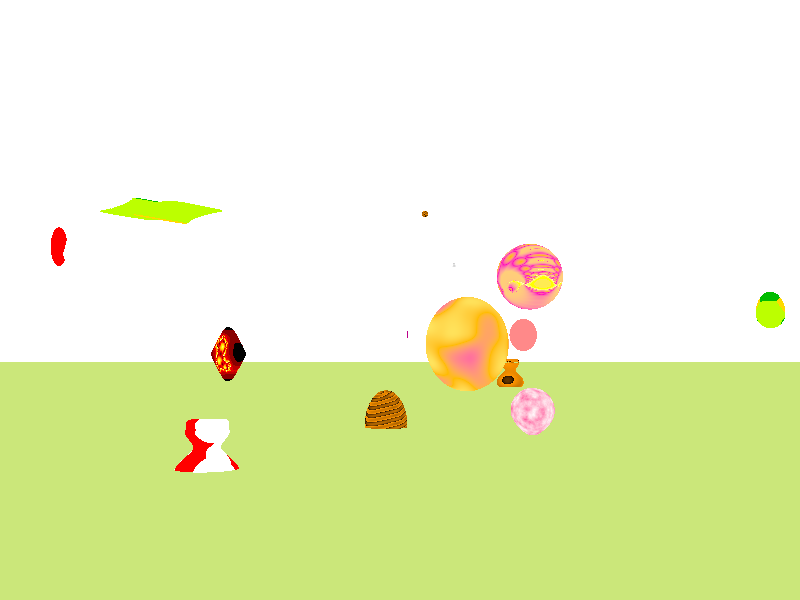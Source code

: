 
//Render With the Following: povray randomPictures.pov +Q11 +A0.0 +R9 +J1.0 +OnameOfFile

global_settings{ assumed_gamma 1.0 }
#default{ finish{ ambient 0.1 diffuse 0.9 }}

#include "colors.inc"
#include "textures.inc"
#include "stones.inc"
#include "stones2.inc"
// camera ----------------------------------------------------
#declare Cam0 =camera {angle 48
                       location  <4.0 , 1.0 ,-6.0>
                       right x*image_width/image_height
                       look_at   <0.0 , 1.5 , 0.0>}
camera{Cam0}

//Random Number Generator Initializing
#declare initialSeed = seed(now*100000);
#declare randomNumber = rand(initialSeed);

//Color Array
#declare colorArray = array[10]
#declare colorArray[0] = color White;
#declare colorArray[1] = color HuntersGreen;
#declare colorArray[2] = color YellowGreen;
#declare colorArray[3] = color MandarinOrange;
#declare colorArray[4] = color OrangeRed;
#declare colorArray[5] = color Firebrick;
#declare colorArray[6] = color SlateBlue;
#declare colorArray[7] = color NeonBlue;
#declare colorArray[8] = color BlueViolet;
#declare colorArray[9] = color Black;

//Pigment Array
#declare pigmentArray = array[11]
#declare pigmentArray[0] =  pigment { mandel 50 exponent 2 //2...33
                                     // interior 1,2 exterior 1,2
                                     scale 0.50 translate<0.15,0,0>
                                     color_map{[0.00 color rgb <0.5,0,0.25>]
                                               [0.08 color rgb <0.8,0,0.10>]
                                               [0.20 color rgb <1,0.4,0.05>]
                                               [0.30 color rgb <1,0.7,0>]
                                               [0.60 color rgb <0.0,0,0>]
                                               [0.80 color rgb <0,0,0>]
                                               [1.00 color rgb <1,1,1>]}
                                     }
#declare pigmentArray[1] = pigment{  julia <0.360, 0.250>, 20
                                     interior 1, 1  scale 0.60
                                     color_map{[0.0 color rgb <0,0,0>]
                                               [0.2 color rgb <1,0,0>]
                                               [0.4 color rgb <1,1,0>]
                                               [1.0 color rgb <1,1,1>]
                                               [1.0 color rgb <0,0,0>]}
                                    }
#declare pigmentArray[2] = pigment{ magnet 1 // magnet type 1 or 2
                                     julia <0.360, 0.250>, 20  interior 1, 1
                                     scale 0.26 rotate<0,40,0>
                                     color_map{[0.0 color rgb <1,0.5,0>]
                                               [0.1 color rgb <1,0,0.5>]
                                               [0.4 color rgb <1,1,0>]
                                               [1.0 color rgb <1,1,1>]
                                               [1.0 color rgb <0,0,0>]}
                                    }
#declare pigmentArray[3] = pigment{ agate scale 1  rotate <0,0,0>
                                     color_map{ [0.0 color rgb <1,1,1>]
                                                [0.5 color rgb <0,0,0>]
                                                [1.0 color rgb <1,1,1>]
                                              }// end of color_map
                                    }
#declare pigmentArray[4] = pigment{ bozo scale 0.25 turbulence 0
                                     color_map{ [0.0 color rgb <1,1,0.2>]
                                                [0.5 color rgb <1,0.5,0>]
                                                [1.0 color rgb <1,0,0.5>]
                                              }// end of color_map
                                    }
#declare pigmentArray[5] = pigment{  crackle scale 1.5 turbulence 0.35
                                     color_map { [0.00 color rgb<0,0,0>]
                                                 [0.08 color rgb<0,0,0>]
                                                 [0.32 color rgb<1,0.65,0>]
                                                 [1.00 color rgb<1,1.0,0.5>]
                                               } // end of color_map
                                     scale 0.2
                                   }
#declare pigmentArray[6] =  pigment{  granite scale 1 turbulence 0
                                      color_map{ [0.0 color rgb <0,0,0>]
                                                   [0.5 color rgb <1,1,1>]
                                                   [1.0 color rgb <0,0,0>]
                                                 }// end of color_map // optional
                                           }
#declare pigmentArray[7] = pigment{ ripples phase 0.5 frequency 3
                                    color_map{ [0.0 color rgb <1,  1,1>]
                                               [0.0 color rgb <1,0.3,0>]
                                               [1.0 color rgb <0,  0,0>]
                                             }// end of color_map
                                    translate<0,3,0>}
#declare pigmentArray[8] = pigment{ wrinkles scale 0.20
                                     color_map{[0.0 color rgb <1,0,0.3>]
                                               [1.0 color rgb <1,1,1>]
                                              }//end of color_map
                                    }
#declare pigmentArray[9] = pigment{  hexagon
                                     color rgb<0.5,1,0>
                                     color rgb<1,0.7,0>
                                     color rgb<0,0.5,0>
                                     rotate<90,0,0> }
#declare pigmentArray[10] = pigment{ spiral2 10 //number of arms
                                     color_map{[0.0 color rgb <1,1,1>]
                                               [0.5 color rgb <1,1,1>]
                                               [0.5 color rgb <1,0,0>]
                                               [1.0 color rgb <1,0,0>]
                                              }//end of color_map
                                    }

//Normal Array
#declare normalArray = array[8]
#declare normalArray[0] = normal { agate 1.00 scale 0.5 }
#declare normalArray[1] = normal { agate 1.0  agate_turb 2.0 scale 0.5 }
#declare normalArray[2] = normal {  pigment_pattern{ crackle color_map{  [0.0, rgb 0.0]
                                                                        [0.3, rgb 0.1]
                                                                        [0.8, rgb 0.9]
                                                                        [1.0, rgb 1.0]}
                                     scale 0.3} // end pigment_pattern
                                     0.75 }
#declare normalArray[3] = normal { waves 0.75 scale 0.05 }
#declare normalArray[4] = normal { boxed 0.5 phase 0.11 frequency 18 }
#declare normalArray[5] = normal { planar 0.5 phase 0.05 frequency 12 }
#declare normalArray[6] = normal { spiral1 10 bump_size 2.00 }
#declare normalArray[7] = normal { spiral2 10 bump_size 0.75 sine_wave }


//Objects Here
// sun -------------------------------------------------------
light_source{<-1500,2500,1000> color rgb <0.5,0.5,0.5>}

light_source {  <-2.5,3,-2> color rgb <0.5,0.5,0.25>
                parallel
                point_at<0, 0, 0>
}
// sky -------------------------------------------------------
sphere{<0,0,0>,1 hollow
       texture{pigment{gradient <0,1,0>
                       color_map{[0 colorArray[int(9*rand(randomNumber))]]
                                 [1 colorArray[int(9*rand(randomNumber))]]}
                       quick_color White }
               finish     {ambient 1 diffuse 0} }
      scale 10000}
// ground ----------------------------------------------------
plane{ <0,1,0>, 0
       texture{ pigment { color colorArray[int(9*rand(randomNumber))] }
                normal  { normalArray[int(8*rand(randomNumber))]}
                finish { phong 1.0
                         specular 0.1
                         reflection 0.15
                         brilliance 0.5
                     irid { 0.25 thickness 0.5 turbulence 0.5 } }
              }
     }

#declare loopStart = 0;
#declare loopEnd = 45*rand(randomNumber)+5;

//Shapes - Spheres, Boxes, Sors, Ovus, Superellipsoids,
#while (loopStart < loopEnd)
    #declare switchOn = int(5*rand(randomNumber));
    #switch(switchOn)
        #case(0) //Sphere
            sphere{ <0,0,0>, 1.0
                    scale<0.5*rand(randomNumber),0.5*rand(randomNumber),0.5*rand(randomNumber)>
                    translate<-5+8*rand(randomNumber),-0.5+4*rand(randomNumber),-3+13*rand(randomNumber)>
                    texture{ pigment { pigmentArray[int(11*rand(randomNumber))]}
                             normal  { normalArray[int(8*rand(randomNumber))]}
                             finish { phong 1
                                      specular rand(randomNumber)
                                      reflection 0.25*rand(randomNumber)
                                      brilliance 4*rand(randomNumber)
                                      irid { 0.25*rand(randomNumber) thickness 0.5*rand(randomNumber) turbulence 0.5*rand(randomNumber) } }
                           }
                       }
            #debug "Made a Sphere\n"
        #break
        #case(1) //Boxes
            box{ <1*rand(randomNumber),1*rand(randomNumber),1*rand(randomNumber)>,<1*rand(randomNumber),1*rand(randomNumber),1*rand(randomNumber)>
                scale<0.5*rand(randomNumber),0.5*rand(randomNumber),0.5*rand(randomNumber)>
                translate<-5+8*rand(randomNumber),-0.5+4*rand(randomNumber),-3+13*rand(randomNumber)>
                texture{ pigment { pigmentArray[int(11*rand(randomNumber))]}
                         normal  { normalArray[int(8*rand(randomNumber))]}
                         finish { phong 1
                                  specular rand(randomNumber)
                                  reflection 0.25*rand(randomNumber)
                                  brilliance 4*rand(randomNumber)
                                  irid { 0.25*rand(randomNumber) thickness 0.5*rand(randomNumber) turbulence 0.5*rand(randomNumber) } }
                       }
                   }

            #debug "Made a Box\n"
        #break
        #case(2) //Sors
            sor{ 8, // n = 8 points!
                         < 0.00, 0.00>,
                         < 0.60, 0.00>,
                         < 0.72, 0.44>,
                         < 0.31, 0.93>,
                         < 0.49, 1.26>,
                         < 0.48, 1.35>,
                         < 0.43, 1.56>,
                         < 0.16, 1.60>
                         open
                         scale 0.5*rand(randomNumber)
                         translate<-5+8*rand(randomNumber),-0.5+4*rand(randomNumber),-3+13*rand(randomNumber)>
                         texture{ pigment { pigmentArray[int(11*rand(randomNumber))]}
                                  normal  { normalArray[int(8*rand(randomNumber))]}
                                  finish { phong 1
                                           specular rand(randomNumber)
                                           reflection 0.25*rand(randomNumber)
                                           brilliance 4*rand(randomNumber)
                                           irid { 0.25*rand(randomNumber) thickness 0.5*rand(randomNumber) turbulence 0.5*rand(randomNumber) } }
                                }
            }
            #debug "Made a Sor\n"
        #break
        #case(3) //Ovus
            ovus{ 0.75*rand(randomNumber)+0.25, 0.65
                texture{ pigment { pigmentArray[int(11*rand(randomNumber))]}
                         normal  { normalArray[int(8*rand(randomNumber))]}
                         finish { phong 1
                                  specular rand(randomNumber)
                                  reflection 0.25*rand(randomNumber)
                                  brilliance 4*rand(randomNumber)
                                  irid { 0.25*rand(randomNumber) thickness 0.5*rand(randomNumber) turbulence 0.5*rand(randomNumber) } }
                       }
                       scale 0.5*rand(randomNumber)
                       translate<-5+8*rand(randomNumber),-0.5+4*rand(randomNumber),-3+13*rand(randomNumber)>
                   }
            #debug "Made an Ovus\n"
        #break
        #case(4) //Superellipsoids
            superellipsoid{ <3.25*rand(randomNumber)+0.25,3.25*rand(randomNumber)+0.25>

                texture{ pigment { pigmentArray[int(11*rand(randomNumber))]}
                         normal  { normalArray[int(8*rand(randomNumber))]}
                         finish { phong 1
                                  specular rand(randomNumber)
                                  reflection rand(randomNumber)+0.15
                                  brilliance 4*rand(randomNumber)
                                  irid { 0.25*rand(randomNumber) thickness 0.5*rand(randomNumber) turbulence 0.5*rand(randomNumber) } }
                       }
                scale<0.5*rand(randomNumber),0.5*rand(randomNumber),0.5*rand(randomNumber)>
                 translate<-5+8*rand(randomNumber),-0.5+4*rand(randomNumber),-3+13*rand(randomNumber)>
            }
            #debug "Made a Superellipsoid\n"
        #break
        #else
            #debug "AHHHHHHHH?????!!"
    #end

    #declare loopStart = loopStart + 1; //Increment
#end
